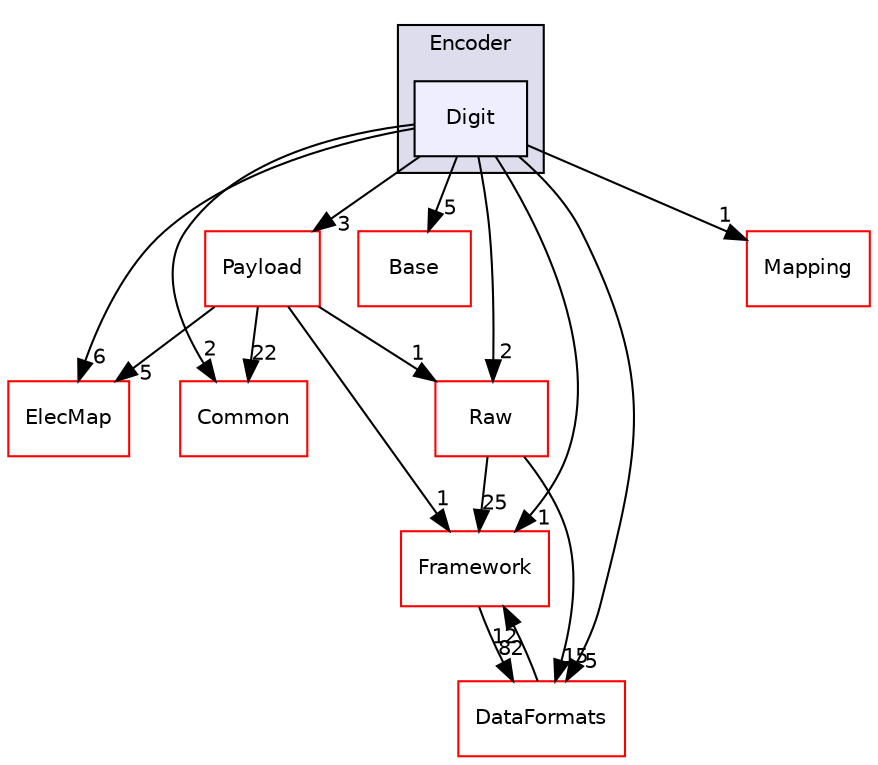 digraph "/home/travis/build/AliceO2Group/AliceO2/Detectors/MUON/MCH/Raw/Encoder/Digit" {
  bgcolor=transparent;
  compound=true
  node [ fontsize="10", fontname="Helvetica"];
  edge [ labelfontsize="10", labelfontname="Helvetica"];
  subgraph clusterdir_934398cf98861ce15dff28db7cb4f35f {
    graph [ bgcolor="#ddddee", pencolor="black", label="Encoder" fontname="Helvetica", fontsize="10", URL="dir_934398cf98861ce15dff28db7cb4f35f.html"]
  dir_ebb531192cd3bab357a8d64bb9c8a766 [shape=box, label="Digit", style="filled", fillcolor="#eeeeff", pencolor="black", URL="dir_ebb531192cd3bab357a8d64bb9c8a766.html"];
  }
  dir_0cfbacb297625179725e3de4f30c0e94 [shape=box label="ElecMap" color="red" URL="dir_0cfbacb297625179725e3de4f30c0e94.html"];
  dir_55964488a5749f1fcba45aaf4e122cee [shape=box label="Common" color="red" URL="dir_55964488a5749f1fcba45aaf4e122cee.html"];
  dir_2ef0ee86fbed2ceff25db7389dceac19 [shape=box label="Payload" color="red" URL="dir_2ef0ee86fbed2ceff25db7389dceac19.html"];
  dir_1155c84989a046e7de4bf0156dc4b34c [shape=box label="Base" color="red" URL="dir_1155c84989a046e7de4bf0156dc4b34c.html"];
  dir_bcbb2cf9a3d3d83e5515c82071a07177 [shape=box label="Framework" color="red" URL="dir_bcbb2cf9a3d3d83e5515c82071a07177.html"];
  dir_26637d1bd82229bc9ed97f7e706be743 [shape=box label="Raw" color="red" URL="dir_26637d1bd82229bc9ed97f7e706be743.html"];
  dir_2171f7ec022c5423887b07c69b2f5b48 [shape=box label="DataFormats" color="red" URL="dir_2171f7ec022c5423887b07c69b2f5b48.html"];
  dir_b098e3604916eca5f90f2bb1c75b7880 [shape=box label="Mapping" color="red" URL="dir_b098e3604916eca5f90f2bb1c75b7880.html"];
  dir_ebb531192cd3bab357a8d64bb9c8a766->dir_0cfbacb297625179725e3de4f30c0e94 [headlabel="6", labeldistance=1.5 headhref="dir_000432_000421.html"];
  dir_ebb531192cd3bab357a8d64bb9c8a766->dir_55964488a5749f1fcba45aaf4e122cee [headlabel="2", labeldistance=1.5 headhref="dir_000432_000550.html"];
  dir_ebb531192cd3bab357a8d64bb9c8a766->dir_2ef0ee86fbed2ceff25db7389dceac19 [headlabel="3", labeldistance=1.5 headhref="dir_000432_000559.html"];
  dir_ebb531192cd3bab357a8d64bb9c8a766->dir_1155c84989a046e7de4bf0156dc4b34c [headlabel="5", labeldistance=1.5 headhref="dir_000432_000134.html"];
  dir_ebb531192cd3bab357a8d64bb9c8a766->dir_bcbb2cf9a3d3d83e5515c82071a07177 [headlabel="1", labeldistance=1.5 headhref="dir_000432_000014.html"];
  dir_ebb531192cd3bab357a8d64bb9c8a766->dir_26637d1bd82229bc9ed97f7e706be743 [headlabel="2", labeldistance=1.5 headhref="dir_000432_000581.html"];
  dir_ebb531192cd3bab357a8d64bb9c8a766->dir_2171f7ec022c5423887b07c69b2f5b48 [headlabel="5", labeldistance=1.5 headhref="dir_000432_000077.html"];
  dir_ebb531192cd3bab357a8d64bb9c8a766->dir_b098e3604916eca5f90f2bb1c75b7880 [headlabel="1", labeldistance=1.5 headhref="dir_000432_000522.html"];
  dir_2ef0ee86fbed2ceff25db7389dceac19->dir_0cfbacb297625179725e3de4f30c0e94 [headlabel="5", labeldistance=1.5 headhref="dir_000559_000421.html"];
  dir_2ef0ee86fbed2ceff25db7389dceac19->dir_55964488a5749f1fcba45aaf4e122cee [headlabel="22", labeldistance=1.5 headhref="dir_000559_000550.html"];
  dir_2ef0ee86fbed2ceff25db7389dceac19->dir_bcbb2cf9a3d3d83e5515c82071a07177 [headlabel="1", labeldistance=1.5 headhref="dir_000559_000014.html"];
  dir_2ef0ee86fbed2ceff25db7389dceac19->dir_26637d1bd82229bc9ed97f7e706be743 [headlabel="1", labeldistance=1.5 headhref="dir_000559_000581.html"];
  dir_bcbb2cf9a3d3d83e5515c82071a07177->dir_2171f7ec022c5423887b07c69b2f5b48 [headlabel="82", labeldistance=1.5 headhref="dir_000014_000077.html"];
  dir_26637d1bd82229bc9ed97f7e706be743->dir_bcbb2cf9a3d3d83e5515c82071a07177 [headlabel="25", labeldistance=1.5 headhref="dir_000581_000014.html"];
  dir_26637d1bd82229bc9ed97f7e706be743->dir_2171f7ec022c5423887b07c69b2f5b48 [headlabel="15", labeldistance=1.5 headhref="dir_000581_000077.html"];
  dir_2171f7ec022c5423887b07c69b2f5b48->dir_bcbb2cf9a3d3d83e5515c82071a07177 [headlabel="12", labeldistance=1.5 headhref="dir_000077_000014.html"];
}
